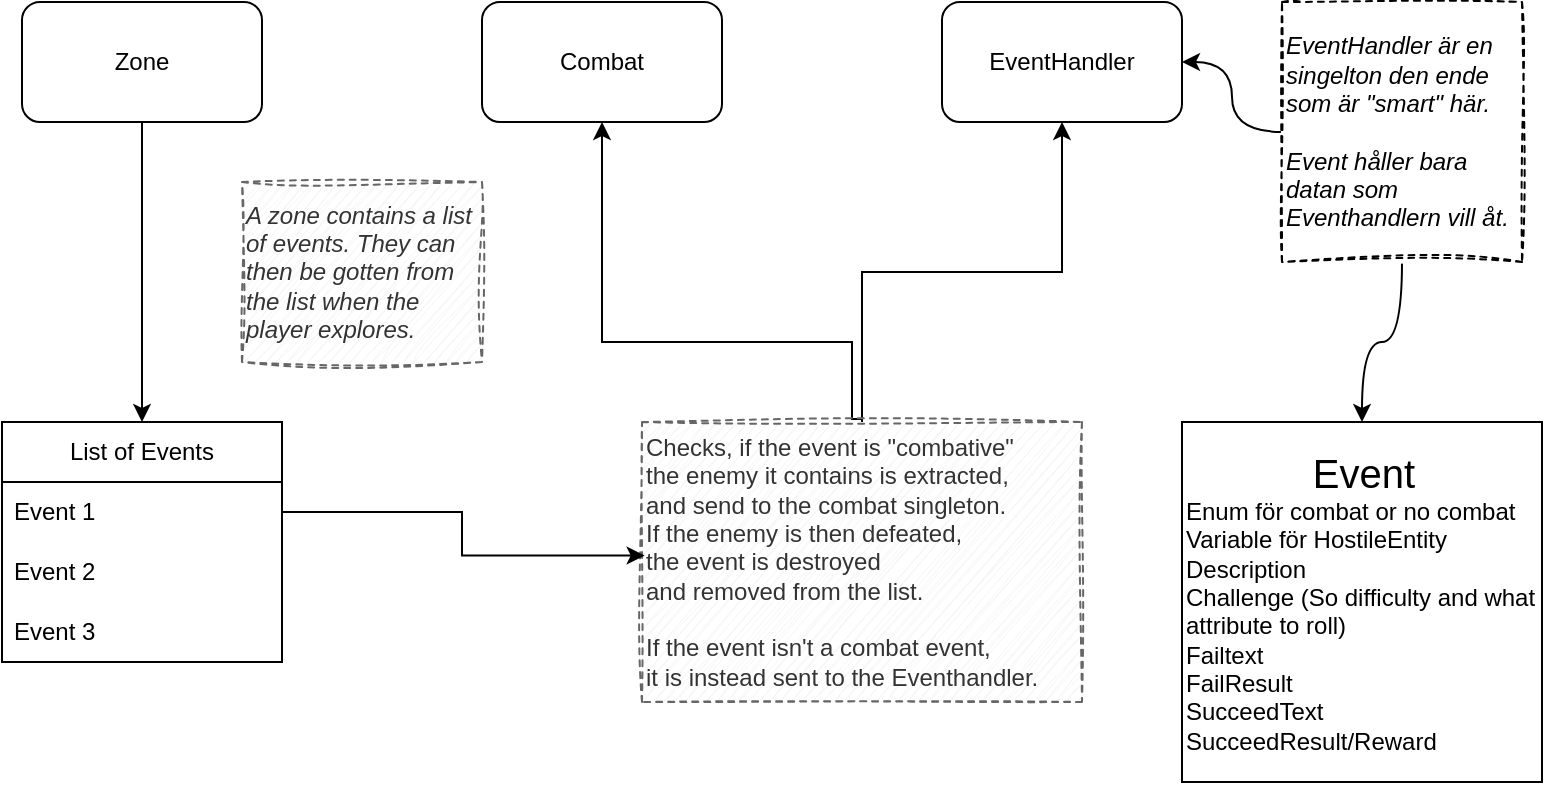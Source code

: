 <mxfile version="24.8.3">
  <diagram id="C5RBs43oDa-KdzZeNtuy" name="Page-1">
    <mxGraphModel dx="1434" dy="746" grid="1" gridSize="10" guides="1" tooltips="1" connect="1" arrows="1" fold="1" page="1" pageScale="1" pageWidth="827" pageHeight="1169" math="0" shadow="0">
      <root>
        <mxCell id="WIyWlLk6GJQsqaUBKTNV-0" />
        <mxCell id="WIyWlLk6GJQsqaUBKTNV-1" parent="WIyWlLk6GJQsqaUBKTNV-0" />
        <mxCell id="g6lIUKs3s5liWfOCwtXh-5" value="EventHandler" style="rounded=1;whiteSpace=wrap;html=1;" vertex="1" parent="WIyWlLk6GJQsqaUBKTNV-1">
          <mxGeometry x="500" y="20" width="120" height="60" as="geometry" />
        </mxCell>
        <mxCell id="g6lIUKs3s5liWfOCwtXh-7" style="edgeStyle=orthogonalEdgeStyle;rounded=0;orthogonalLoop=1;jettySize=auto;html=1;entryX=0.5;entryY=0;entryDx=0;entryDy=0;entryPerimeter=0;" edge="1" parent="WIyWlLk6GJQsqaUBKTNV-1" source="g6lIUKs3s5liWfOCwtXh-6" target="g6lIUKs3s5liWfOCwtXh-8">
          <mxGeometry relative="1" as="geometry">
            <mxPoint x="80" y="220" as="targetPoint" />
          </mxGeometry>
        </mxCell>
        <mxCell id="g6lIUKs3s5liWfOCwtXh-6" value="Zone" style="rounded=1;whiteSpace=wrap;html=1;" vertex="1" parent="WIyWlLk6GJQsqaUBKTNV-1">
          <mxGeometry x="40" y="20" width="120" height="60" as="geometry" />
        </mxCell>
        <mxCell id="g6lIUKs3s5liWfOCwtXh-8" value="List of Events" style="swimlane;fontStyle=0;childLayout=stackLayout;horizontal=1;startSize=30;horizontalStack=0;resizeParent=1;resizeParentMax=0;resizeLast=0;collapsible=1;marginBottom=0;whiteSpace=wrap;html=1;" vertex="1" parent="WIyWlLk6GJQsqaUBKTNV-1">
          <mxGeometry x="30" y="230" width="140" height="120" as="geometry" />
        </mxCell>
        <mxCell id="g6lIUKs3s5liWfOCwtXh-9" value="Event 1" style="text;strokeColor=none;fillColor=none;align=left;verticalAlign=middle;spacingLeft=4;spacingRight=4;overflow=hidden;points=[[0,0.5],[1,0.5]];portConstraint=eastwest;rotatable=0;whiteSpace=wrap;html=1;" vertex="1" parent="g6lIUKs3s5liWfOCwtXh-8">
          <mxGeometry y="30" width="140" height="30" as="geometry" />
        </mxCell>
        <mxCell id="g6lIUKs3s5liWfOCwtXh-10" value="Event 2" style="text;strokeColor=none;fillColor=none;align=left;verticalAlign=middle;spacingLeft=4;spacingRight=4;overflow=hidden;points=[[0,0.5],[1,0.5]];portConstraint=eastwest;rotatable=0;whiteSpace=wrap;html=1;" vertex="1" parent="g6lIUKs3s5liWfOCwtXh-8">
          <mxGeometry y="60" width="140" height="30" as="geometry" />
        </mxCell>
        <mxCell id="g6lIUKs3s5liWfOCwtXh-11" value="Event 3" style="text;strokeColor=none;fillColor=none;align=left;verticalAlign=middle;spacingLeft=4;spacingRight=4;overflow=hidden;points=[[0,0.5],[1,0.5]];portConstraint=eastwest;rotatable=0;whiteSpace=wrap;html=1;" vertex="1" parent="g6lIUKs3s5liWfOCwtXh-8">
          <mxGeometry y="90" width="140" height="30" as="geometry" />
        </mxCell>
        <mxCell id="g6lIUKs3s5liWfOCwtXh-13" value="Combat" style="rounded=1;whiteSpace=wrap;html=1;" vertex="1" parent="WIyWlLk6GJQsqaUBKTNV-1">
          <mxGeometry x="270" y="20" width="120" height="60" as="geometry" />
        </mxCell>
        <mxCell id="g6lIUKs3s5liWfOCwtXh-21" style="edgeStyle=orthogonalEdgeStyle;rounded=0;orthogonalLoop=1;jettySize=auto;html=1;entryX=0.5;entryY=1;entryDx=0;entryDy=0;" edge="1" parent="WIyWlLk6GJQsqaUBKTNV-1" source="g6lIUKs3s5liWfOCwtXh-20" target="g6lIUKs3s5liWfOCwtXh-5">
          <mxGeometry relative="1" as="geometry" />
        </mxCell>
        <mxCell id="g6lIUKs3s5liWfOCwtXh-22" style="edgeStyle=orthogonalEdgeStyle;rounded=0;orthogonalLoop=1;jettySize=auto;html=1;entryX=0.5;entryY=1;entryDx=0;entryDy=0;exitX=0.499;exitY=-0.011;exitDx=0;exitDy=0;exitPerimeter=0;" edge="1" parent="WIyWlLk6GJQsqaUBKTNV-1" source="g6lIUKs3s5liWfOCwtXh-20" target="g6lIUKs3s5liWfOCwtXh-13">
          <mxGeometry relative="1" as="geometry">
            <Array as="points">
              <mxPoint x="455" y="190" />
              <mxPoint x="330" y="190" />
            </Array>
          </mxGeometry>
        </mxCell>
        <mxCell id="g6lIUKs3s5liWfOCwtXh-20" value="Checks, if the event is &quot;combative&quot;&amp;nbsp;&lt;div&gt;the enemy it contains is extracted,&lt;div&gt;and send to the combat singleton.&lt;/div&gt;&lt;div&gt;If the enemy is then defeated,&lt;/div&gt;&lt;div&gt;the event is destroyed&lt;/div&gt;&lt;div&gt;and removed from the list.&lt;/div&gt;&lt;/div&gt;&lt;div&gt;&lt;br&gt;&lt;/div&gt;&lt;div&gt;If the event isn&#39;t a combat event,&lt;/div&gt;&lt;div&gt;it is instead sent to the Eventhandler.&lt;/div&gt;" style="text;html=1;align=left;verticalAlign=middle;resizable=0;points=[];autosize=1;sketch=1;curveFitting=1;jiggle=2;fillColor=#f5f5f5;fontColor=#333333;strokeColor=#666666;dashed=1;" vertex="1" parent="WIyWlLk6GJQsqaUBKTNV-1">
          <mxGeometry x="350" y="230" width="220" height="140" as="geometry" />
        </mxCell>
        <mxCell id="g6lIUKs3s5liWfOCwtXh-14" style="edgeStyle=orthogonalEdgeStyle;rounded=0;orthogonalLoop=1;jettySize=auto;html=1;entryX=0.006;entryY=0.477;entryDx=0;entryDy=0;entryPerimeter=0;" edge="1" parent="WIyWlLk6GJQsqaUBKTNV-1" source="g6lIUKs3s5liWfOCwtXh-9" target="g6lIUKs3s5liWfOCwtXh-20">
          <mxGeometry relative="1" as="geometry">
            <mxPoint x="300" y="260" as="targetPoint" />
          </mxGeometry>
        </mxCell>
        <mxCell id="g6lIUKs3s5liWfOCwtXh-24" value="&lt;i&gt;A zone contains a list of events. They can then be gotten from the list when the player explores.&lt;/i&gt;" style="rounded=0;whiteSpace=wrap;html=1;align=left;dashed=1;sketch=1;curveFitting=1;jiggle=2;fillColor=#f5f5f5;fontColor=#333333;strokeColor=#666666;" vertex="1" parent="WIyWlLk6GJQsqaUBKTNV-1">
          <mxGeometry x="150" y="110" width="120" height="90" as="geometry" />
        </mxCell>
        <mxCell id="g6lIUKs3s5liWfOCwtXh-35" value="&lt;div style=&quot;text-align: center;&quot;&gt;&lt;span style=&quot;background-color: initial;&quot;&gt;&lt;font style=&quot;font-size: 20px;&quot;&gt;Event&lt;/font&gt;&lt;/span&gt;&lt;/div&gt;&lt;div&gt;Enum för combat or no combat&lt;/div&gt;&lt;div&gt;Variable för HostileEntity&lt;/div&gt;&lt;div&gt;Description&lt;/div&gt;&lt;div&gt;Challenge (So difficulty and what attribute to roll)&lt;/div&gt;&lt;div&gt;Failtext&lt;/div&gt;&lt;div&gt;FailResult&lt;/div&gt;&lt;div&gt;SucceedText&lt;/div&gt;&lt;div&gt;SucceedResult/Reward&lt;/div&gt;" style="whiteSpace=wrap;html=1;aspect=fixed;align=left;" vertex="1" parent="WIyWlLk6GJQsqaUBKTNV-1">
          <mxGeometry x="620" y="230" width="180" height="180" as="geometry" />
        </mxCell>
        <mxCell id="g6lIUKs3s5liWfOCwtXh-39" style="edgeStyle=orthogonalEdgeStyle;rounded=0;orthogonalLoop=1;jettySize=auto;html=1;exitX=0;exitY=0.5;exitDx=0;exitDy=0;entryX=1;entryY=0.5;entryDx=0;entryDy=0;curved=1;" edge="1" parent="WIyWlLk6GJQsqaUBKTNV-1" source="g6lIUKs3s5liWfOCwtXh-37" target="g6lIUKs3s5liWfOCwtXh-5">
          <mxGeometry relative="1" as="geometry" />
        </mxCell>
        <mxCell id="g6lIUKs3s5liWfOCwtXh-40" style="rounded=0;orthogonalLoop=1;jettySize=auto;html=1;exitX=0.5;exitY=1;exitDx=0;exitDy=0;entryX=0.5;entryY=0;entryDx=0;entryDy=0;edgeStyle=orthogonalEdgeStyle;curved=1;" edge="1" parent="WIyWlLk6GJQsqaUBKTNV-1" source="g6lIUKs3s5liWfOCwtXh-37" target="g6lIUKs3s5liWfOCwtXh-35">
          <mxGeometry relative="1" as="geometry" />
        </mxCell>
        <mxCell id="g6lIUKs3s5liWfOCwtXh-37" value="&lt;i&gt;EventHandler är en singelton den ende som är &quot;smart&quot; här.&lt;/i&gt;&lt;div&gt;&lt;i&gt;&lt;br&gt;&lt;/i&gt;&lt;/div&gt;&lt;div&gt;&lt;i&gt;Event håller bara datan som Eventhandlern vill åt.&lt;/i&gt;&lt;/div&gt;" style="rounded=0;whiteSpace=wrap;html=1;align=left;dashed=1;sketch=1;curveFitting=1;jiggle=2;" vertex="1" parent="WIyWlLk6GJQsqaUBKTNV-1">
          <mxGeometry x="670" y="20" width="120" height="130" as="geometry" />
        </mxCell>
      </root>
    </mxGraphModel>
  </diagram>
</mxfile>
